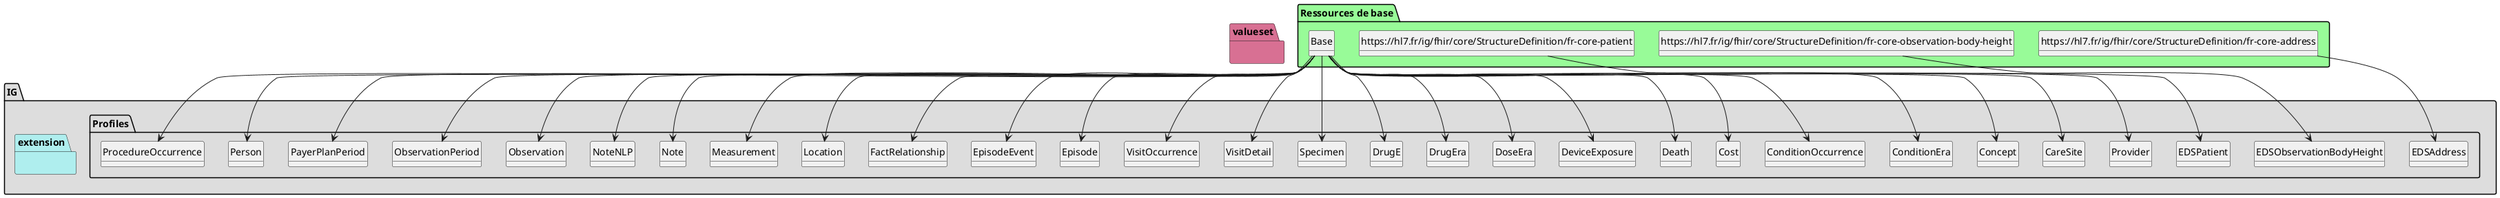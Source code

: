 @startuml
set namespaceSeparator ?
hide circle
hide class fields

package IG #DDDDDD{

     package Profiles #DDDDDD{

        class CareSite{

             CareSite => [None..None]
             CareSite.care-site-id => [1..1]
             CareSite.care-site-name => [0..1]
             CareSite.place-of-service-concept-id => [0..1]
             CareSite.location-id => [0..1]
             CareSite.care-site-source-value => [0..1]
             CareSite.place-of-service-source-value => [0..1]
        } 

        class Concept{

             Concept => [None..None]
             Concept.concept-id => [1..1]
             Concept.concept-name => [1..1]
             Concept.domain-id => [1..1]
             Concept.vocabulary-id => [1..1]
             Concept.concept-class-id => [1..1]
             Concept.standard-concept => [0..1]
             Concept.concept-code => [1..1]
             Concept.valid-start-date => [1..1]
             Concept.valid-end-date => [1..1]
             Concept.invalid-reason => [0..1]
        } 

        class ConditionEra{

             ConditionEra => [None..None]
             ConditionEra.condition-era-id => [1..1]
             ConditionEra.person-id => [1..1]
             ConditionEra.condition-concept-id => [1..1]
             ConditionEra.condition-era-start-date => [1..1]
             ConditionEra.condition-era-end-date => [1..1]
             ConditionEra.condition-occurrence-count => [0..1]
        } 

        class ConditionOccurrence{

             ConditionOccurrence => [None..None]
             ConditionOccurrence.condition-occurrence-id => [1..1]
             ConditionOccurrence.person-id => [1..1]
             ConditionOccurrence.condition-concept-id => [1..1]
             ConditionOccurrence.condition-start-date => [1..1]
             ConditionOccurrence.condition-start-datetime => [0..1]
             ConditionOccurrence.condition-end-date => [0..1]
             ConditionOccurrence.condition-end-datetime => [0..1]
             ConditionOccurrence.condition-type-concept-id => [1..1]
             ConditionOccurrence.condition-status-concept-id => [0..1]
             ConditionOccurrence.stop-reason => [0..1]
             ConditionOccurrence.provider-id => [0..1]
             ConditionOccurrence.visit-occurrence-id => [0..1]
             ConditionOccurrence.visit-detail-id => [0..1]
             ConditionOccurrence.condition-source-value => [0..1]
             ConditionOccurrence.condition-source-concept-id => [0..1]
             ConditionOccurrence.condition-status-source-value => [0..1]
        } 

        class Cost{

             Cost => [None..None]
             Cost.cost-id => [1..1]
             Cost.cost-event-id => [1..1]
             Cost.cost-domain-id => [1..1]
             Cost.cost-type-concept-id => [1..1]
             Cost.currency-concept-id => [0..1]
             Cost.total-charge => [0..1]
             Cost.total-cost => [0..1]
             Cost.total-paid => [0..1]
             Cost.paid-by-payer => [0..1]
             Cost.paid-by-patient => [0..1]
             Cost.paid-patient-copay => [0..1]
             Cost.paid-patient-coinsurance => [0..1]
             Cost.paid-patient-deductible => [0..1]
             Cost.paid-by-primary => [0..1]
             Cost.paid-ingredient-cost => [0..1]
             Cost.paid-dispensing-fee => [0..1]
             Cost.payer-plan-period-id => [0..1]
             Cost.amount-allowed => [0..1]
             Cost.revenue-code-concept-id => [0..1]
             Cost.revenue-code-source-value => [0..1]
             Cost.drg-concept-id => [0..1]
             Cost.drg-source-value => [0..1]
        } 

        class Death{

             Death => [None..None]
             Death.person-id => [1..1]
             Death.death-date => [1..1]
             Death.death-datetime => [0..1]
             Death.death-type-concept-id => [0..1]
             Death.cause-concept-id => [0..1]
             Death.cause-source-value => [0..1]
             Death.cause-source-concept-id => [0..1]
        } 

        class DeviceExposure{

             DeviceExposure => [None..None]
             DeviceExposure.device-exposure-id => [1..1]
             DeviceExposure.person-id => [1..1]
             DeviceExposure.device-concept-id => [1..1]
             DeviceExposure.device-exposure-start-date => [1..1]
             DeviceExposure.device-exposure-start-datetime => [0..1]
             DeviceExposure.device-exposure-end-date => [0..1]
             DeviceExposure.device-exposure-end-datetime => [0..1]
             DeviceExposure.device-type-concept-id => [1..1]
             DeviceExposure.unique-device-id => [0..1]
             DeviceExposure.production-id => [0..1]
             DeviceExposure.quantity => [0..1]
             DeviceExposure.provider-id => [0..1]
             DeviceExposure.visit-occurrence-id => [0..1]
             DeviceExposure.visit-detail-id => [0..1]
             DeviceExposure.device-source-value => [0..1]
             DeviceExposure.device-source-concept-id => [0..1]
             DeviceExposure.unit-concept-id => [0..1]
             DeviceExposure.unit-source-value => [0..1]
             DeviceExposure.unit-source-concept-id => [0..1]
        } 

        class DoseEra{

             DoseEra => [None..None]
             DoseEra.dose-era-id => [1..1]
             DoseEra.person-id => [1..1]
             DoseEra.drug-concept-id => [1..1]
             DoseEra.unit-concept-id => [1..1]
             DoseEra.dose-value => [1..1]
             DoseEra.dose-era-start-date => [1..1]
             DoseEra.dose-era-end-date => [1..1]
        } 

        class DrugEra{

             DrugEra => [None..None]
             DrugEra.drug-era-id => [1..1]
             DrugEra.person-id => [1..1]
             DrugEra.drug-concept-id => [1..1]
             DrugEra.drug-era-start-date => [1..1]
             DrugEra.drug-era-end-date => [1..1]
             DrugEra.drug-exposure-count => [0..1]
             DrugEra.gap-days => [0..1]
        } 

        class DrugE{

             DrugOccurrence => [None..None]
             DrugOccurrence.drug-exposure-id => [1..1]
             DrugOccurrence.person-id => [1..1]
             DrugOccurrence.drug-concept-id => [1..1]
             DrugOccurrence.drug-exposure-start-date => [1..1]
             DrugOccurrence.drug-exposure-start-datetime => [0..1]
             DrugOccurrence.drug-exposure-end-date => [1..1]
             DrugOccurrence.drug-exposure-end-datetime => [0..1]
             DrugOccurrence.verbatim-end-date => [0..1]
             DrugOccurrence.drug-type-concept-id => [1..1]
             DrugOccurrence.stop-reason => [0..1]
             DrugOccurrence.refills => [0..1]
             DrugOccurrence.quantity => [0..1]
             DrugOccurrence.days-supply => [0..1]
             DrugOccurrence.sig => [0..1]
             DrugOccurrence.route-concept-id => [0..1]
             DrugOccurrence.lot-number => [0..1]
             DrugOccurrence.provider-id => [0..1]
             DrugOccurrence.visit-occurrence-id => [0..1]
             DrugOccurrence.visit-detail-id => [0..1]
             DrugOccurrence.drug-source-value => [0..1]
             DrugOccurrence.drug-source-concept-id => [0..1]
             DrugOccurrence.route-source-value => [0..1]
             DrugOccurrence.dose-unit-source-value => [0..1]
        } 

        class EDSAddress{

             Address => [None..None]
             Address.extension:inseeCode => <&plus>[None..None]
             Address.extension:geolocation => <&plus>[0..1]
             Address.text => [None..None]
             Address.line => [None..None]
             Address.city => [None..None]
             Address.postalCode => [None..None]
        } 

        class EDSObservationBodyHeight{

             Observation => [None..None]
        } 

        class EDSPatient{

             Patient => [None..None]
             Patient.identifier:INS-NIR => [0..*]
             Patient.identifier:INS-NIR.use => [None..None]
             Patient.identifier:INS-NIR.type => [1..None]
             Patient.identifier:INS-NIR.system => [None..None]
             Patient.identifier:INS-NIR.value => [1..None]
             Patient.gender => [None..None]
             Patient.birthDate => [None..None]
             Patient.deceased[x] => [None..None]
             Patient.address => [None..None]
             Patient.multipleBirth[x] => [None..None]
        } 

        class Episode{

             Episode => [None..None]
             Episode.episode-id => [1..1]
             Episode.person-id => [1..1]
             Episode.episode-concept-id => [1..1]
             Episode.episode-start-date => [1..1]
             Episode.episode-start-datetime => [0..1]
             Episode.episode-end-date => [0..1]
             Episode.episode-end-datetime => [0..1]
             Episode.episode-parent-id => [0..1]
             Episode.episode-number => [0..1]
             Episode.episode-object-concept-id => [1..1]
             Episode.episode-type-concept-id => [1..1]
             Episode.episode-source-value => [0..1]
             Episode.episode-source-concept-id => [0..1]
        } 

        class EpisodeEvent{

             EpisodeEvent => [None..None]
             EpisodeEvent.episode-id => [1..1]
             EpisodeEvent.event-id => [1..1]
             EpisodeEvent.episode-event-field-concept-id => [1..1]
        } 

        class FactRelationship{

             FactRelationship => [None..None]
             FactRelationship.domain-concept-id-1 => [1..1]
             FactRelationship.fact-id-1 => [1..1]
             FactRelationship.domain-concept-id-2 => [1..1]
             FactRelationship.fact-id-2 => [1..1]
             FactRelationship.relationship-concept-id => [1..1]
        } 

        class Location{

             Location => [None..None]
             Location.location-id => [1..1]
             Location.address-1 => [0..1]
             Location.address-2 => [0..1]
             Location.city => [0..1]
             Location.state => [0..1]
             Location.zip => [0..1]
             Location.county => [0..1]
             Location.location-source-value => [0..1]
             Location.country-concept-id => [0..1]
             Location.country-source-value => [0..1]
             Location.latitude => [0..1]
             Location.longitude => [0..1]
        } 

        class Measurement{

             Measurement => [None..None]
             Measurement.measurement-id => [1..1]
             Measurement.person-id => [1..1]
             Measurement.measurement-concept-id => [1..1]
             Measurement.measurement-date => [1..1]
             Measurement.measurement-datetime => [0..1]
             Measurement.measurement-time => [0..1]
             Measurement.measurement-type-concept-id => [1..1]
             Measurement.operator-concept-id => [0..1]
             Measurement.value-as-number => [0..1]
             Measurement.value-as-concept-id => [0..1]
             Measurement.unit-concept-id => [0..1]
             Measurement.range-low => [0..1]
             Measurement.range-high => [0..1]
             Measurement.provider-id => [0..1]
             Measurement.visit-occurrence-id => [0..1]
             Measurement.visit-detail-id => [0..1]
             Measurement.measurement-source-value => [0..1]
             Measurement.measurement-source-concept-id => [0..1]
             Measurement.unit-source-value => [0..1]
             Measurement.unit-source-concept-id => [0..1]
             Measurement.value-source-value => [0..1]
             Measurement.measurement-event-id => [0..1]
             Measurement.meas-event-field-concept-id => [0..1]
        } 

        class Note{

             Note => [None..None]
             Note.note-id => [1..1]
             Note.person-id => [1..1]
             Note.note-date => [1..1]
             Note.note-datetime => [0..1]
             Note.note-type-concept-id => [1..1]
             Note.note-class-concept-id => [1..1]
             Note.note-title => [0..1]
             Note.note-text => [1..1]
             Note.encoding-concept-id => [1..1]
             Note.language-concept-id => [1..1]
             Note.provider-id => [0..1]
             Note.visit-occurrence-id => [0..1]
             Note.visit-detail-id => [0..1]
             Note.note-source-value => [0..1]
             Note.note-event-id => [0..1]
             Note.note-event-field-concept-id => [0..1]
        } 

        class NoteNLP{

             NoteNLP => [None..None]
             NoteNLP.note-nlp-id => [1..1]
             NoteNLP.note-id => [1..1]
             NoteNLP.section-concept-id => [0..1]
             NoteNLP.snippet => [0..1]
             NoteNLP.offset => [0..1]
             NoteNLP.lexical-variant => [1..1]
             NoteNLP.note-nlp-concept-id => [0..1]
             NoteNLP.note-nlp-source-concept-id => [0..1]
             NoteNLP.nlp-system => [0..1]
             NoteNLP.nlp-date => [1..1]
             NoteNLP.nlp-datetime => [0..1]
             NoteNLP.term-exists => [0..1]
             NoteNLP.term-temporal => [0..1]
             NoteNLP.term-modifiers => [0..1]
        } 

        class Observation{

             Observation => [None..None]
             Observation.observation-id => [1..1]
             Observation.person-id => [1..1]
             Observation.observation-concept-id => [1..1]
             Observation.observation-date => [1..1]
             Observation.observation-datetime => [0..1]
             Observation.observation-type-concept-id => [1..1]
             Observation.value-as-number => [0..1]
             Observation.value-as-string => [0..1]
             Observation.value-as-concept-id => [0..1]
             Observation.qualifier-concept-id => [0..1]
             Observation.unit-concept-id => [0..1]
             Observation.provider-id => [0..1]
             Observation.visit-occurrence-id => [0..1]
             Observation.visit-detail-id => [0..1]
             Observation.observation-source-value => [0..1]
             Observation.observation-source-concept-id => [0..1]
             Observation.unit-source-value => [0..1]
             Observation.qualifier-source-value => [0..1]
             Observation.value-source-value => [0..1]
             Observation.observation-event-id => [0..1]
             Observation.obs-event-field-concept-id => [0..1]
        } 

        class ObservationPeriod{

             ObservationPeriod => [None..None]
             ObservationPeriod.observation-period-id => [1..1]
             ObservationPeriod.person-id => [1..1]
             ObservationPeriod.observation-period-start-date => [1..1]
             ObservationPeriod.observation-period-end-date => [1..1]
             ObservationPeriod.period-type-concept-id => [1..1]
        } 

        class PayerPlanPeriod{

             PayerPlanPeriod => [None..None]
             PayerPlanPeriod.payer-plan-period-id => [1..1]
             PayerPlanPeriod.person-id => [1..1]
             PayerPlanPeriod.payer-plan-period-start-date => [1..1]
             PayerPlanPeriod.payer-plan-period-end-date => [1..1]
             PayerPlanPeriod.payer-concept-id => [0..1]
             PayerPlanPeriod.payer-source-value => [0..1]
             PayerPlanPeriod.payer-source-concept-id => [0..1]
             PayerPlanPeriod.plan-concept-id => [0..1]
             PayerPlanPeriod.plan-source-value => [0..1]
             PayerPlanPeriod.plan-source-concept-id => [0..1]
             PayerPlanPeriod.sponsor-concept-id => [0..1]
             PayerPlanPeriod.sponsor-source-value => [0..1]
             PayerPlanPeriod.sponsor-source-concept-id => [0..1]
             PayerPlanPeriod.family-source-value => [0..1]
             PayerPlanPeriod.stop-reason-concept-id => [0..1]
             PayerPlanPeriod.stop-reason-source-value => [0..1]
             PayerPlanPeriod.stop-reason-source-concept-id => [0..1]
        } 

        class Person{

             Person => [None..None]
             Person.person-id => [1..1]
             Person.gender-concept-id => [1..1]
             Person.year-of-birth => [1..1]
             Person.month-of-birth => [0..1]
             Person.day-of-birth => [0..1]
             Person.birth-datetime => [0..1]
             Person.race-concept-id => [1..1]
             Person.ethnicity-concept-id => [1..1]
             Person.location-id => [0..1]
             Person.provider-id => [0..1]
             Person.care-site-id => [0..1]
             Person.person-source-value => [0..1]
             Person.gender-source-value => [0..1]
             Person.gender-source-concept-id => [0..1]
             Person.race-source-value => [0..1]
             Person.race-source-concept-id => [0..1]
             Person.ethnicity-source-value => [0..1]
             Person.ethnicity-source-concept-id => [0..1]
        } 

        class ProcedureOccurrence{

             ProcedureOccurrence => [None..None]
             ProcedureOccurrence.procedure-occurrence-id => [1..1]
             ProcedureOccurrence.person-id => [1..1]
             ProcedureOccurrence.procedure-concept-id => [1..1]
             ProcedureOccurrence.procedure-date => [1..1]
             ProcedureOccurrence.procedure-datetime => [0..1]
             ProcedureOccurrence.procedure-end-date => [0..1]
             ProcedureOccurrence.procedure-end-datetime => [0..1]
             ProcedureOccurrence.procedure-type-concept-id => [1..1]
             ProcedureOccurrence.modifier-concept-id => [0..1]
             ProcedureOccurrence.quantity => [0..1]
             ProcedureOccurrence.provider-id => [0..1]
             ProcedureOccurrence.visit-occurrence-id => [0..1]
             ProcedureOccurrence.visit-detail-id => [0..1]
             ProcedureOccurrence.procedure-source-value => [0..1]
             ProcedureOccurrence.procedure-source-concept-id => [0..1]
             ProcedureOccurrence.modifier-source-value => [0..1]
        } 

        class Provider{

             Provider => [None..None]
             Provider.provider-id => [1..1]
             Provider.provider-name => [0..1]
             Provider.npi => [0..1]
             Provider.dea => [0..1]
             Provider.specialty-concept-id => [0..1]
             Provider.care-site-id => [0..1]
             Provider.year-of-birth => [0..1]
             Provider.gender-concept-id => [0..1]
             Provider.provider-source-value => [0..1]
             Provider.specialty-source-value => [0..1]
             Provider.specialty-source-concept-id => [0..1]
             Provider.gender-source-value => [0..1]
             Provider.gender-source-concept-id => [0..1]
        } 

        class Specimen{

             Specimen => [None..None]
             Specimen.specimen-id => [1..1]
             Specimen.person-id => [1..1]
             Specimen.specimen-concept-id => [1..1]
             Specimen.specimen-type-concept-id => [1..1]
             Specimen.specimen-date => [1..1]
             Specimen.specimen-datetime => [0..1]
             Specimen.quantity => [0..1]
             Specimen.unit-concept-id => [0..1]
             Specimen.anatomic-site-concept-id => [0..1]
             Specimen.disease-status-concept-id => [0..1]
             Specimen.specimen-source-id => [0..1]
             Specimen.specimen-source-value => [0..1]
             Specimen.unit-source-value => [0..1]
             Specimen.anatomic-site-source-value => [0..1]
             Specimen.disease-status-source-value => [0..1]
        } 

        class VisitDetail{

             VisitDetail => [None..None]
             VisitDetail.visit-detail-id => [1..1]
             VisitDetail.person-id => [1..1]
             VisitDetail.visit-detail-concept-id => [1..1]
             VisitDetail.visit-detail-start-date => [1..1]
             VisitDetail.visit-detail-start-datetime => [0..1]
             VisitDetail.visit-detail-end-date => [1..1]
             VisitDetail.visit-detail-end-datetime => [0..1]
             VisitDetail.visit-detail-type-concept-id => [1..1]
             VisitDetail.provider-id => [0..1]
             VisitDetail.care-site-id => [0..1]
             VisitDetail.visit-detail-source-value => [0..1]
             VisitDetail.visit-detail-source-concept-id => [0..1]
             VisitDetail.admitted-from-concept-id => [0..1]
             VisitDetail.admitted-from-source-value => [0..1]
             VisitDetail.discharged-to-source-value => [0..1]
             VisitDetail.discharged-to-concept-id => [0..1]
             VisitDetail.preceding-visit-detail-id => [0..1]
             VisitDetail.parent-visit-detail-id => [0..1]
             VisitDetail.visit-occurrence-id => [1..1]
        } 

        class VisitOccurrence{

             VisitOccurrence => [None..None]
             VisitOccurrence.visit-occurrence-id => [1..1]
             VisitOccurrence.person-id => [1..1]
             VisitOccurrence.visit-concept-id => [1..1]
             VisitOccurrence.visit-start-date => [1..1]
             VisitOccurrence.visit-start-datetime => [0..1]
             VisitOccurrence.visit-end-date => [1..1]
             VisitOccurrence.visit-end-datetime => [0..1]
             VisitOccurrence.visit-type-concept-id => [1..1]
             VisitOccurrence.provider-id => [0..1]
             VisitOccurrence.care-site-id => [0..1]
             VisitOccurrence.visit-source-value => [0..1]
             VisitOccurrence.visit-source-concept-id => [0..1]
             VisitOccurrence.admitted-from-concept-id => [0..1]
             VisitOccurrence.admitted-from-source-value => [0..1]
             VisitOccurrence.discharged-to-concept-id => [0..1]
             VisitOccurrence.discharged-to-source-value => [0..1]
             VisitOccurrence.preceding-visit-occurrence-id => [0..1]
         }

     }
     package extension #paleturquoise {


         }
     }
     package valueset #PaleVioletRed{
       }

package "Ressources de base" #palegreen {

 class "Base" as  class095a1b43effec73955e31e790438de49 

    class095a1b43effec73955e31e790438de49 --> CareSite

 class "Base" as  class095a1b43effec73955e31e790438de49 

    class095a1b43effec73955e31e790438de49 --> Concept

 class "Base" as  class095a1b43effec73955e31e790438de49 

    class095a1b43effec73955e31e790438de49 --> ConditionEra

 class "Base" as  class095a1b43effec73955e31e790438de49 

    class095a1b43effec73955e31e790438de49 --> ConditionOccurrence

 class "Base" as  class095a1b43effec73955e31e790438de49 

    class095a1b43effec73955e31e790438de49 --> Cost

 class "Base" as  class095a1b43effec73955e31e790438de49 

    class095a1b43effec73955e31e790438de49 --> Death

 class "Base" as  class095a1b43effec73955e31e790438de49 

    class095a1b43effec73955e31e790438de49 --> DeviceExposure

 class "Base" as  class095a1b43effec73955e31e790438de49 

    class095a1b43effec73955e31e790438de49 --> DoseEra

 class "Base" as  class095a1b43effec73955e31e790438de49 

    class095a1b43effec73955e31e790438de49 --> DrugEra

 class "Base" as  class095a1b43effec73955e31e790438de49 

    class095a1b43effec73955e31e790438de49 --> DrugE

 class "https://hl7.fr/ig/fhir/core/StructureDefinition/fr-core-address" as  class02bd19ba761f85d7bc96fe05a09e62dc 

    class02bd19ba761f85d7bc96fe05a09e62dc --> EDSAddress

 class "https://hl7.fr/ig/fhir/core/StructureDefinition/fr-core-observation-body-height" as  classa7b24c74714e989353d398afa73cd810 

    classa7b24c74714e989353d398afa73cd810 --> EDSObservationBodyHeight

 class "https://hl7.fr/ig/fhir/core/StructureDefinition/fr-core-patient" as  classcb72a5551de902d7716887df67489a97 

    classcb72a5551de902d7716887df67489a97 --> EDSPatient

 class "Base" as  class095a1b43effec73955e31e790438de49 

    class095a1b43effec73955e31e790438de49 --> Episode

 class "Base" as  class095a1b43effec73955e31e790438de49 

    class095a1b43effec73955e31e790438de49 --> EpisodeEvent

 class "Base" as  class095a1b43effec73955e31e790438de49 

    class095a1b43effec73955e31e790438de49 --> FactRelationship

 class "Base" as  class095a1b43effec73955e31e790438de49 

    class095a1b43effec73955e31e790438de49 --> Location

 class "Base" as  class095a1b43effec73955e31e790438de49 

    class095a1b43effec73955e31e790438de49 --> Measurement

 class "Base" as  class095a1b43effec73955e31e790438de49 

    class095a1b43effec73955e31e790438de49 --> Note

 class "Base" as  class095a1b43effec73955e31e790438de49 

    class095a1b43effec73955e31e790438de49 --> NoteNLP

 class "Base" as  class095a1b43effec73955e31e790438de49 

    class095a1b43effec73955e31e790438de49 --> Observation

 class "Base" as  class095a1b43effec73955e31e790438de49 

    class095a1b43effec73955e31e790438de49 --> ObservationPeriod

 class "Base" as  class095a1b43effec73955e31e790438de49 

    class095a1b43effec73955e31e790438de49 --> PayerPlanPeriod

 class "Base" as  class095a1b43effec73955e31e790438de49 

    class095a1b43effec73955e31e790438de49 --> Person

 class "Base" as  class095a1b43effec73955e31e790438de49 

    class095a1b43effec73955e31e790438de49 --> ProcedureOccurrence

 class "Base" as  class095a1b43effec73955e31e790438de49 

    class095a1b43effec73955e31e790438de49 --> Provider

 class "Base" as  class095a1b43effec73955e31e790438de49 

    class095a1b43effec73955e31e790438de49 --> Specimen

 class "Base" as  class095a1b43effec73955e31e790438de49 

    class095a1b43effec73955e31e790438de49 --> VisitDetail

 class "Base" as  class095a1b43effec73955e31e790438de49 

    class095a1b43effec73955e31e790438de49 --> VisitOccurrence
}
@enduml